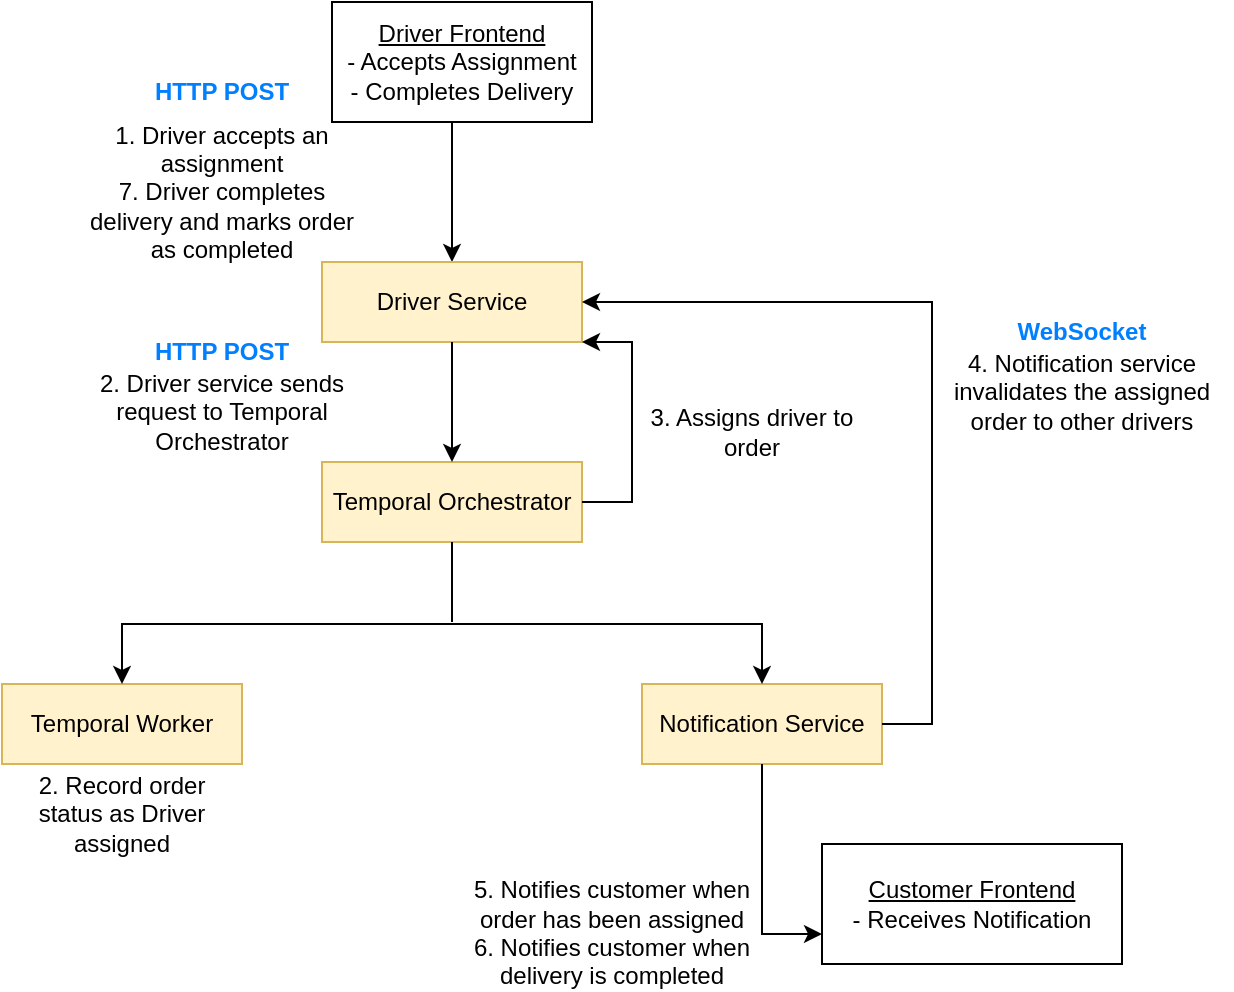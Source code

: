 <mxfile version="26.0.14">
  <diagram name="Page-1" id="qxeGlxO1wTCCG55qbI5i">
    <mxGraphModel grid="1" page="1" gridSize="10" guides="1" tooltips="1" connect="1" arrows="1" fold="1" pageScale="1" pageWidth="850" pageHeight="1100" math="0" shadow="0">
      <root>
        <mxCell id="0" />
        <mxCell id="1" parent="0" />
        <mxCell id="OGXQOEup_NDldtCrAAuj-1" value="&lt;u&gt;Driver Frontend&lt;/u&gt;&lt;div&gt;- Accepts Assignment&lt;/div&gt;&lt;div&gt;- Completes Delivery&lt;/div&gt;" style="rounded=0;whiteSpace=wrap;html=1;" vertex="1" parent="1">
          <mxGeometry x="360" y="30" width="130" height="60" as="geometry" />
        </mxCell>
        <mxCell id="OGXQOEup_NDldtCrAAuj-2" value="Temporal Orchestrator" style="rounded=0;whiteSpace=wrap;html=1;fillColor=#fff2cc;strokeColor=#d6b656;" vertex="1" parent="1">
          <mxGeometry x="355" y="260" width="130" height="40" as="geometry" />
        </mxCell>
        <mxCell id="OGXQOEup_NDldtCrAAuj-3" value="1. Driver accepts an assignment&lt;div&gt;7. Driver completes delivery and marks order as completed&lt;/div&gt;" style="text;html=1;align=center;verticalAlign=middle;whiteSpace=wrap;rounded=0;" vertex="1" parent="1">
          <mxGeometry x="230" y="110" width="150" height="30" as="geometry" />
        </mxCell>
        <mxCell id="OGXQOEup_NDldtCrAAuj-6" value="" style="endArrow=classic;html=1;rounded=0;exitX=0.5;exitY=1;exitDx=0;exitDy=0;entryX=0.5;entryY=0;entryDx=0;entryDy=0;" edge="1" parent="1">
          <mxGeometry width="50" height="50" relative="1" as="geometry">
            <mxPoint x="420" y="90" as="sourcePoint" />
            <mxPoint x="420" y="160" as="targetPoint" />
          </mxGeometry>
        </mxCell>
        <mxCell id="OGXQOEup_NDldtCrAAuj-7" value="&lt;b&gt;HTTP POST&lt;/b&gt;" style="text;html=1;align=center;verticalAlign=middle;whiteSpace=wrap;rounded=0;fontColor=#007FFF;" vertex="1" parent="1">
          <mxGeometry x="265" y="60" width="80" height="30" as="geometry" />
        </mxCell>
        <mxCell id="OGXQOEup_NDldtCrAAuj-15" value="Temporal Worker" style="rounded=0;whiteSpace=wrap;html=1;fillColor=#fff2cc;strokeColor=#d6b656;" vertex="1" parent="1">
          <mxGeometry x="195" y="371" width="120" height="40" as="geometry" />
        </mxCell>
        <mxCell id="OGXQOEup_NDldtCrAAuj-17" value="Notification Service" style="rounded=0;whiteSpace=wrap;html=1;fillColor=#fff2cc;strokeColor=#d6b656;" vertex="1" parent="1">
          <mxGeometry x="515" y="371" width="120" height="40" as="geometry" />
        </mxCell>
        <mxCell id="OGXQOEup_NDldtCrAAuj-18" value="" style="endArrow=classic;startArrow=classic;html=1;rounded=0;exitX=0.5;exitY=0;exitDx=0;exitDy=0;entryX=0.5;entryY=0;entryDx=0;entryDy=0;" edge="1" parent="1" source="OGXQOEup_NDldtCrAAuj-15" target="OGXQOEup_NDldtCrAAuj-17">
          <mxGeometry width="50" height="50" relative="1" as="geometry">
            <mxPoint x="395" y="381" as="sourcePoint" />
            <mxPoint x="445" y="331" as="targetPoint" />
            <Array as="points">
              <mxPoint x="255" y="341" />
              <mxPoint x="395" y="341" />
              <mxPoint x="575" y="341" />
            </Array>
          </mxGeometry>
        </mxCell>
        <mxCell id="OGXQOEup_NDldtCrAAuj-19" value="&lt;div&gt;&lt;u&gt;Customer Frontend&lt;/u&gt;&lt;/div&gt;&lt;div&gt;- Receives Notification&lt;/div&gt;" style="rounded=0;whiteSpace=wrap;html=1;" vertex="1" parent="1">
          <mxGeometry x="605" y="451" width="150" height="60" as="geometry" />
        </mxCell>
        <mxCell id="OGXQOEup_NDldtCrAAuj-21" value="2. Record order status as Driver assigned" style="text;html=1;align=center;verticalAlign=middle;whiteSpace=wrap;rounded=0;" vertex="1" parent="1">
          <mxGeometry x="200" y="421" width="110" height="30" as="geometry" />
        </mxCell>
        <mxCell id="OGXQOEup_NDldtCrAAuj-22" value="3. Assigns driver to order" style="text;html=1;align=center;verticalAlign=middle;whiteSpace=wrap;rounded=0;" vertex="1" parent="1">
          <mxGeometry x="515" y="230" width="110" height="30" as="geometry" />
        </mxCell>
        <mxCell id="OGXQOEup_NDldtCrAAuj-23" value="&lt;div&gt;&lt;br&gt;&lt;/div&gt;&lt;div&gt;&lt;br&gt;&lt;/div&gt;5. Notifies customer when order has been assigned&lt;div&gt;6. Notifies customer when delivery is completed&lt;/div&gt;" style="text;html=1;align=center;verticalAlign=middle;whiteSpace=wrap;rounded=0;" vertex="1" parent="1">
          <mxGeometry x="415" y="466" width="170" height="30" as="geometry" />
        </mxCell>
        <mxCell id="OGXQOEup_NDldtCrAAuj-24" value="" style="endArrow=classic;html=1;rounded=0;entryX=0;entryY=0.75;entryDx=0;entryDy=0;exitX=0.5;exitY=1;exitDx=0;exitDy=0;" edge="1" parent="1" source="OGXQOEup_NDldtCrAAuj-17" target="OGXQOEup_NDldtCrAAuj-19">
          <mxGeometry width="50" height="50" relative="1" as="geometry">
            <mxPoint x="395" y="381" as="sourcePoint" />
            <mxPoint x="445" y="331" as="targetPoint" />
            <Array as="points">
              <mxPoint x="575" y="496" />
            </Array>
          </mxGeometry>
        </mxCell>
        <mxCell id="z3Uz3JQYOHJPc0cyilSo-1" value="Driver Service" style="rounded=0;whiteSpace=wrap;html=1;fillColor=#fff2cc;strokeColor=#d6b656;" vertex="1" parent="1">
          <mxGeometry x="355" y="160" width="130" height="40" as="geometry" />
        </mxCell>
        <mxCell id="z3Uz3JQYOHJPc0cyilSo-2" value="" style="endArrow=classic;html=1;rounded=0;exitX=0.5;exitY=1;exitDx=0;exitDy=0;entryX=0.5;entryY=0;entryDx=0;entryDy=0;" edge="1" parent="1" source="z3Uz3JQYOHJPc0cyilSo-1" target="OGXQOEup_NDldtCrAAuj-2">
          <mxGeometry width="50" height="50" relative="1" as="geometry">
            <mxPoint x="419.5" y="200" as="sourcePoint" />
            <mxPoint x="420" y="260" as="targetPoint" />
          </mxGeometry>
        </mxCell>
        <mxCell id="z3Uz3JQYOHJPc0cyilSo-3" value="&lt;b&gt;HTTP POST&lt;/b&gt;" style="text;html=1;align=center;verticalAlign=middle;whiteSpace=wrap;rounded=0;fontColor=#007FFF;" vertex="1" parent="1">
          <mxGeometry x="265" y="190" width="80" height="30" as="geometry" />
        </mxCell>
        <mxCell id="z3Uz3JQYOHJPc0cyilSo-4" value="2. Driver service sends request to Temporal Orchestrator" style="text;html=1;align=center;verticalAlign=middle;whiteSpace=wrap;rounded=0;" vertex="1" parent="1">
          <mxGeometry x="230" y="220" width="150" height="30" as="geometry" />
        </mxCell>
        <mxCell id="z3Uz3JQYOHJPc0cyilSo-5" style="edgeStyle=orthogonalEdgeStyle;rounded=0;orthogonalLoop=1;jettySize=auto;html=1;exitX=0.5;exitY=1;exitDx=0;exitDy=0;" edge="1" parent="1" source="z3Uz3JQYOHJPc0cyilSo-4" target="z3Uz3JQYOHJPc0cyilSo-4">
          <mxGeometry relative="1" as="geometry" />
        </mxCell>
        <mxCell id="z3Uz3JQYOHJPc0cyilSo-6" value="" style="endArrow=classic;html=1;rounded=0;exitX=1;exitY=0.5;exitDx=0;exitDy=0;entryX=1;entryY=0.5;entryDx=0;entryDy=0;" edge="1" parent="1" source="OGXQOEup_NDldtCrAAuj-17" target="z3Uz3JQYOHJPc0cyilSo-1">
          <mxGeometry width="50" height="50" relative="1" as="geometry">
            <mxPoint x="670" y="390" as="sourcePoint" />
            <mxPoint x="720" y="340" as="targetPoint" />
            <Array as="points">
              <mxPoint x="660" y="391" />
              <mxPoint x="660" y="180" />
            </Array>
          </mxGeometry>
        </mxCell>
        <mxCell id="z3Uz3JQYOHJPc0cyilSo-7" value="4. Notification service invalidates the assigned order to other drivers" style="text;html=1;align=center;verticalAlign=middle;whiteSpace=wrap;rounded=0;" vertex="1" parent="1">
          <mxGeometry x="660" y="210" width="150" height="30" as="geometry" />
        </mxCell>
        <mxCell id="z3Uz3JQYOHJPc0cyilSo-8" value="&lt;b&gt;WebSocket&lt;/b&gt;" style="text;html=1;align=center;verticalAlign=middle;whiteSpace=wrap;rounded=0;fontColor=#007FFF;" vertex="1" parent="1">
          <mxGeometry x="695" y="180" width="80" height="30" as="geometry" />
        </mxCell>
        <mxCell id="ssaZTQmSq7fNtntjq3HQ-1" value="" style="endArrow=classic;html=1;rounded=0;exitX=1;exitY=0.5;exitDx=0;exitDy=0;entryX=1;entryY=1;entryDx=0;entryDy=0;" edge="1" parent="1" source="OGXQOEup_NDldtCrAAuj-2" target="z3Uz3JQYOHJPc0cyilSo-1">
          <mxGeometry width="50" height="50" relative="1" as="geometry">
            <mxPoint x="380" y="300" as="sourcePoint" />
            <mxPoint x="430" y="250" as="targetPoint" />
            <Array as="points">
              <mxPoint x="510" y="280" />
              <mxPoint x="510" y="200" />
            </Array>
          </mxGeometry>
        </mxCell>
        <mxCell id="ssaZTQmSq7fNtntjq3HQ-2" value="" style="endArrow=none;html=1;rounded=0;entryX=0.5;entryY=1;entryDx=0;entryDy=0;" edge="1" parent="1" target="OGXQOEup_NDldtCrAAuj-2">
          <mxGeometry width="50" height="50" relative="1" as="geometry">
            <mxPoint x="420" y="340" as="sourcePoint" />
            <mxPoint x="430" y="250" as="targetPoint" />
          </mxGeometry>
        </mxCell>
      </root>
    </mxGraphModel>
  </diagram>
</mxfile>
